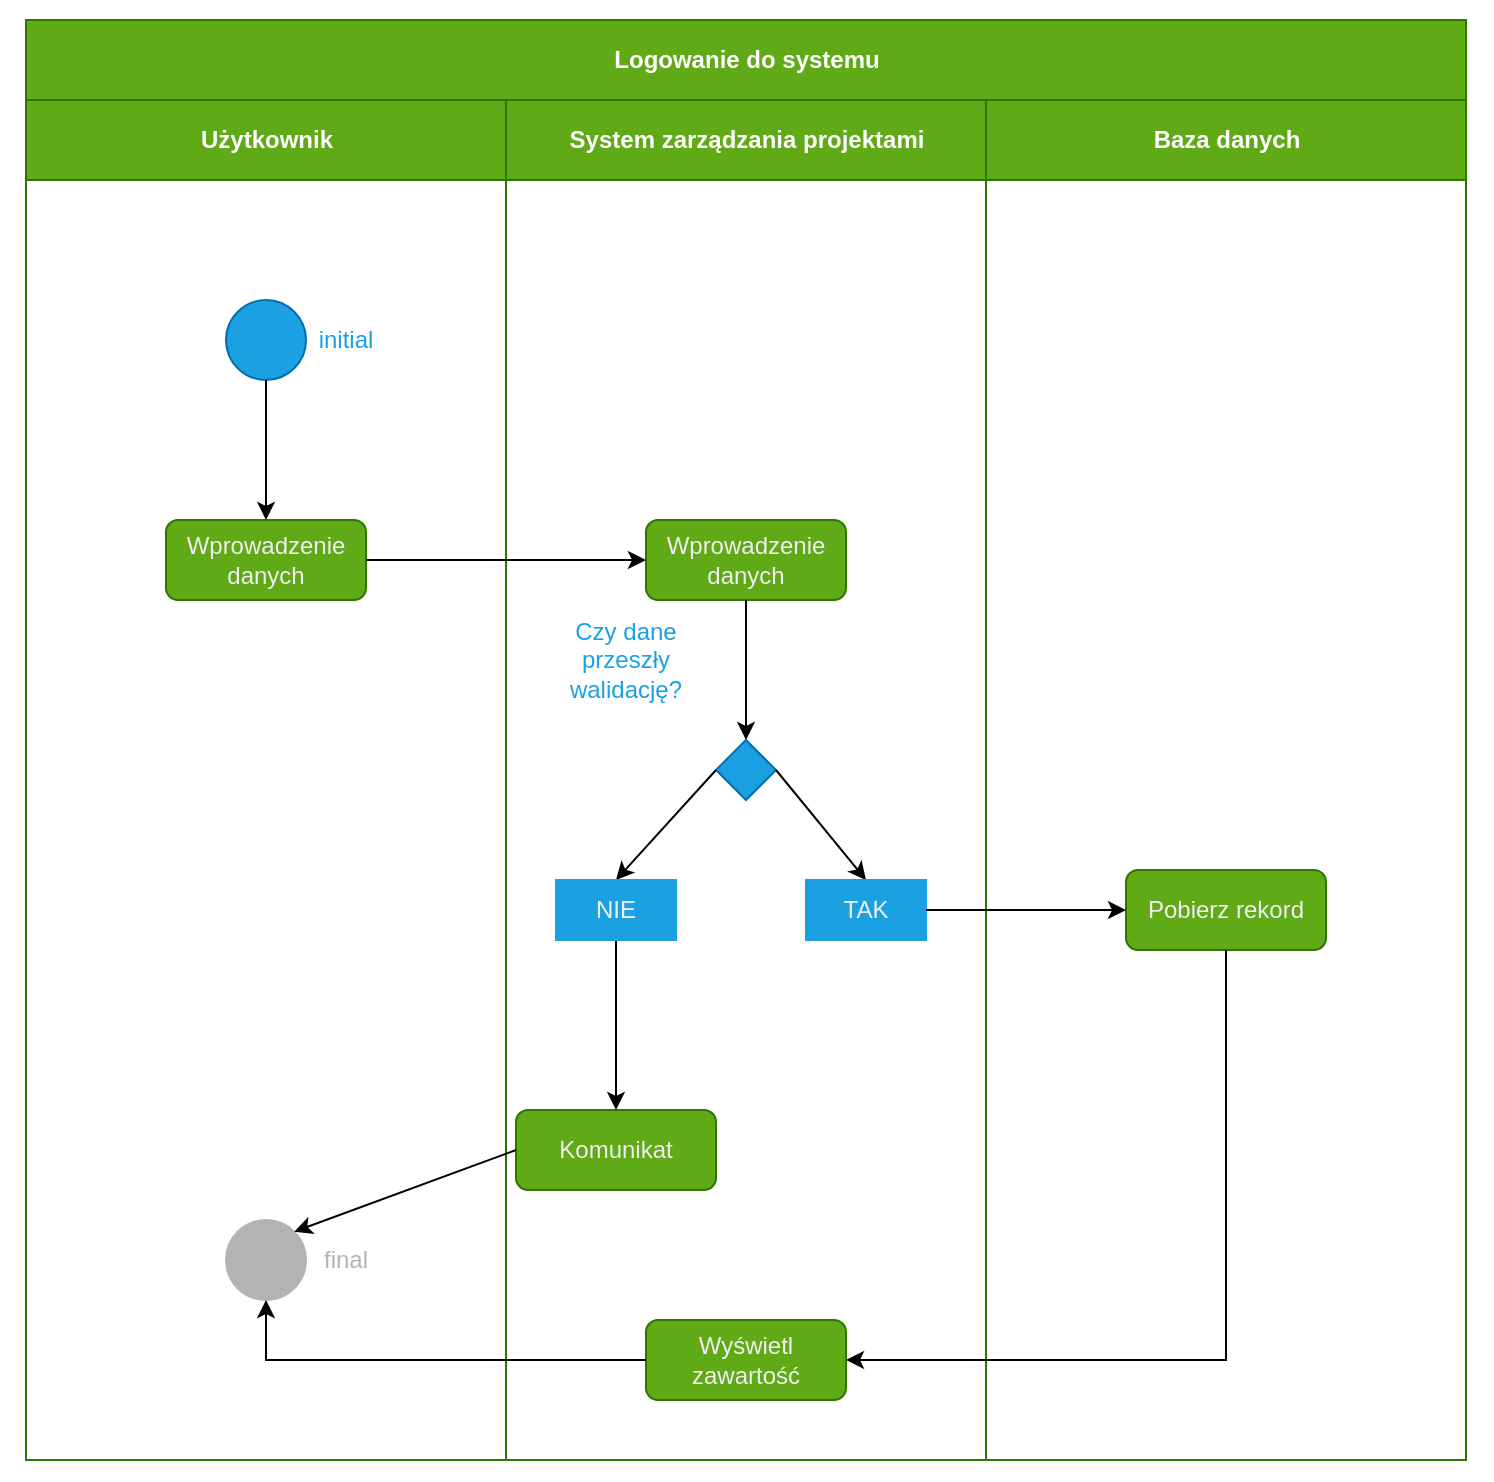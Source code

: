 <mxfile version="14.6.13" type="device"><diagram id="YoRrfQqh2xIY5pgZaEPX" name="Strona-1"><mxGraphModel dx="1024" dy="592" grid="1" gridSize="10" guides="1" tooltips="1" connect="1" arrows="1" fold="1" page="1" pageScale="1" pageWidth="827" pageHeight="1169" math="0" shadow="0"><root><mxCell id="0"/><mxCell id="1" parent="0"/><mxCell id="YiZY6ZkYY7U6ylMsCR52-1" value="Logowanie do systemu" style="swimlane;html=1;childLayout=stackLayout;resizeParent=1;resizeParentMax=0;startSize=40;fillColor=#60a917;strokeColor=#2D7600;fontColor=#ffffff;" parent="1" vertex="1"><mxGeometry x="40" y="40" width="720" height="720" as="geometry"/></mxCell><mxCell id="YiZY6ZkYY7U6ylMsCR52-2" value="Użytkownik" style="swimlane;html=1;startSize=40;fillColor=#60a917;strokeColor=#2D7600;fontColor=#ffffff;" parent="YiZY6ZkYY7U6ylMsCR52-1" vertex="1"><mxGeometry y="40" width="240" height="680" as="geometry"/></mxCell><mxCell id="YiZY6ZkYY7U6ylMsCR52-16" value="" style="group" parent="YiZY6ZkYY7U6ylMsCR52-2" vertex="1" connectable="0"><mxGeometry x="100" y="100" width="80" height="40" as="geometry"/></mxCell><mxCell id="YiZY6ZkYY7U6ylMsCR52-12" value="" style="ellipse;whiteSpace=wrap;html=1;aspect=fixed;fillColor=#1ba1e2;strokeColor=#006EAF;fontColor=#ffffff;" parent="YiZY6ZkYY7U6ylMsCR52-16" vertex="1"><mxGeometry width="40" height="40" as="geometry"/></mxCell><mxCell id="YiZY6ZkYY7U6ylMsCR52-13" value="initial" style="text;html=1;align=center;verticalAlign=middle;whiteSpace=wrap;rounded=0;fontColor=#1BA1E2;" parent="YiZY6ZkYY7U6ylMsCR52-16" vertex="1"><mxGeometry x="40" y="10" width="40" height="20" as="geometry"/></mxCell><mxCell id="YiZY6ZkYY7U6ylMsCR52-18" value="" style="group" parent="YiZY6ZkYY7U6ylMsCR52-2" vertex="1" connectable="0"><mxGeometry x="70" y="210" width="100" height="40" as="geometry"/></mxCell><mxCell id="YiZY6ZkYY7U6ylMsCR52-14" value="" style="rounded=1;whiteSpace=wrap;html=1;fontColor=#ffffff;strokeColor=#2D7600;fillColor=#60a917;" parent="YiZY6ZkYY7U6ylMsCR52-18" vertex="1"><mxGeometry width="100" height="40" as="geometry"/></mxCell><mxCell id="YiZY6ZkYY7U6ylMsCR52-17" value="Wprowadzenie danych" style="text;html=1;strokeColor=none;fillColor=none;align=center;verticalAlign=middle;whiteSpace=wrap;rounded=0;fontColor=#F0F0F0;" parent="YiZY6ZkYY7U6ylMsCR52-18" vertex="1"><mxGeometry width="100" height="40" as="geometry"/></mxCell><mxCell id="YiZY6ZkYY7U6ylMsCR52-19" value="" style="endArrow=classic;html=1;fontColor=#F0F0F0;exitX=0.5;exitY=1;exitDx=0;exitDy=0;entryX=0.5;entryY=0;entryDx=0;entryDy=0;" parent="YiZY6ZkYY7U6ylMsCR52-2" source="YiZY6ZkYY7U6ylMsCR52-12" target="YiZY6ZkYY7U6ylMsCR52-17" edge="1"><mxGeometry width="50" height="50" relative="1" as="geometry"><mxPoint x="170" y="100" as="sourcePoint"/><mxPoint x="220" y="50" as="targetPoint"/></mxGeometry></mxCell><mxCell id="YiZY6ZkYY7U6ylMsCR52-50" value="" style="group" parent="YiZY6ZkYY7U6ylMsCR52-2" vertex="1" connectable="0"><mxGeometry x="100" y="560" width="80" height="40" as="geometry"/></mxCell><mxCell id="YiZY6ZkYY7U6ylMsCR52-51" value="" style="ellipse;whiteSpace=wrap;html=1;aspect=fixed;fontColor=#ffffff;fillColor=#B3B3B3;strokeColor=#B3B3B3;" parent="YiZY6ZkYY7U6ylMsCR52-50" vertex="1"><mxGeometry width="40" height="40" as="geometry"/></mxCell><mxCell id="YiZY6ZkYY7U6ylMsCR52-52" value="final" style="text;html=1;align=center;verticalAlign=middle;whiteSpace=wrap;rounded=0;fontColor=#B3B3B3;" parent="YiZY6ZkYY7U6ylMsCR52-50" vertex="1"><mxGeometry x="40" y="10" width="40" height="20" as="geometry"/></mxCell><mxCell id="YiZY6ZkYY7U6ylMsCR52-3" value="System zarządzania projektami" style="swimlane;html=1;startSize=40;fillColor=#60a917;strokeColor=#2D7600;fontColor=#ffffff;" parent="YiZY6ZkYY7U6ylMsCR52-1" vertex="1"><mxGeometry x="240" y="40" width="240" height="680" as="geometry"/></mxCell><mxCell id="YiZY6ZkYY7U6ylMsCR52-20" value="" style="group" parent="YiZY6ZkYY7U6ylMsCR52-3" vertex="1" connectable="0"><mxGeometry x="70" y="210" width="100" height="40" as="geometry"/></mxCell><mxCell id="YiZY6ZkYY7U6ylMsCR52-21" value="" style="rounded=1;whiteSpace=wrap;html=1;fontColor=#ffffff;strokeColor=#2D7600;fillColor=#60a917;" parent="YiZY6ZkYY7U6ylMsCR52-20" vertex="1"><mxGeometry width="100" height="40" as="geometry"/></mxCell><mxCell id="YiZY6ZkYY7U6ylMsCR52-22" value="Wprowadzenie danych" style="text;html=1;strokeColor=none;fillColor=none;align=center;verticalAlign=middle;whiteSpace=wrap;rounded=0;fontColor=#F0F0F0;" parent="YiZY6ZkYY7U6ylMsCR52-20" vertex="1"><mxGeometry width="100" height="40" as="geometry"/></mxCell><mxCell id="YiZY6ZkYY7U6ylMsCR52-24" value="" style="rhombus;whiteSpace=wrap;html=1;fontColor=#ffffff;strokeColor=#006EAF;fillColor=#1ba1e2;" parent="YiZY6ZkYY7U6ylMsCR52-3" vertex="1"><mxGeometry x="105" y="320" width="30" height="30" as="geometry"/></mxCell><mxCell id="YiZY6ZkYY7U6ylMsCR52-25" style="edgeStyle=orthogonalEdgeStyle;rounded=0;orthogonalLoop=1;jettySize=auto;html=1;exitX=0.5;exitY=1;exitDx=0;exitDy=0;entryX=0.5;entryY=0;entryDx=0;entryDy=0;fontColor=#F0F0F0;" parent="YiZY6ZkYY7U6ylMsCR52-3" source="YiZY6ZkYY7U6ylMsCR52-22" target="YiZY6ZkYY7U6ylMsCR52-24" edge="1"><mxGeometry relative="1" as="geometry"/></mxCell><mxCell id="YiZY6ZkYY7U6ylMsCR52-30" value="Czy dane przeszły walidację?" style="text;html=1;strokeColor=none;fillColor=none;align=center;verticalAlign=middle;whiteSpace=wrap;rounded=0;fontColor=#1BA1E2;" parent="YiZY6ZkYY7U6ylMsCR52-3" vertex="1"><mxGeometry x="20" y="250" width="80" height="60" as="geometry"/></mxCell><mxCell id="YiZY6ZkYY7U6ylMsCR52-42" value="" style="endArrow=classic;html=1;fontColor=#F0F0F0;exitX=0;exitY=0.5;exitDx=0;exitDy=0;entryX=0.5;entryY=0;entryDx=0;entryDy=0;" parent="YiZY6ZkYY7U6ylMsCR52-3" source="YiZY6ZkYY7U6ylMsCR52-24" target="YiZY6ZkYY7U6ylMsCR52-39" edge="1"><mxGeometry width="50" height="50" relative="1" as="geometry"><mxPoint y="210" as="sourcePoint"/><mxPoint x="50" y="160" as="targetPoint"/></mxGeometry></mxCell><mxCell id="YiZY6ZkYY7U6ylMsCR52-43" value="" style="endArrow=classic;html=1;fontColor=#F0F0F0;exitX=1;exitY=0.5;exitDx=0;exitDy=0;entryX=0.5;entryY=0;entryDx=0;entryDy=0;" parent="YiZY6ZkYY7U6ylMsCR52-3" source="YiZY6ZkYY7U6ylMsCR52-24" target="YiZY6ZkYY7U6ylMsCR52-32" edge="1"><mxGeometry width="50" height="50" relative="1" as="geometry"><mxPoint y="210" as="sourcePoint"/><mxPoint x="50" y="160" as="targetPoint"/></mxGeometry></mxCell><mxCell id="YiZY6ZkYY7U6ylMsCR52-44" value="" style="group" parent="YiZY6ZkYY7U6ylMsCR52-3" vertex="1" connectable="0"><mxGeometry x="5" y="505" width="100" height="40" as="geometry"/></mxCell><mxCell id="YiZY6ZkYY7U6ylMsCR52-45" value="" style="rounded=1;whiteSpace=wrap;html=1;fontColor=#ffffff;strokeColor=#2D7600;fillColor=#60a917;" parent="YiZY6ZkYY7U6ylMsCR52-44" vertex="1"><mxGeometry width="100" height="40" as="geometry"/></mxCell><mxCell id="YiZY6ZkYY7U6ylMsCR52-46" value="Komunikat" style="text;html=1;strokeColor=none;fillColor=none;align=center;verticalAlign=middle;whiteSpace=wrap;rounded=0;fontColor=#F0F0F0;" parent="YiZY6ZkYY7U6ylMsCR52-44" vertex="1"><mxGeometry width="100" height="40" as="geometry"/></mxCell><mxCell id="YiZY6ZkYY7U6ylMsCR52-47" style="edgeStyle=orthogonalEdgeStyle;rounded=0;orthogonalLoop=1;jettySize=auto;html=1;exitX=0.5;exitY=1;exitDx=0;exitDy=0;entryX=0.5;entryY=0;entryDx=0;entryDy=0;fontColor=#F0F0F0;" parent="YiZY6ZkYY7U6ylMsCR52-3" source="YiZY6ZkYY7U6ylMsCR52-39" target="YiZY6ZkYY7U6ylMsCR52-46" edge="1"><mxGeometry relative="1" as="geometry"/></mxCell><mxCell id="YiZY6ZkYY7U6ylMsCR52-59" value="" style="group" parent="YiZY6ZkYY7U6ylMsCR52-3" vertex="1" connectable="0"><mxGeometry x="70" y="610" width="100" height="40" as="geometry"/></mxCell><mxCell id="YiZY6ZkYY7U6ylMsCR52-60" value="" style="rounded=1;whiteSpace=wrap;html=1;fontColor=#ffffff;strokeColor=#2D7600;fillColor=#60a917;" parent="YiZY6ZkYY7U6ylMsCR52-59" vertex="1"><mxGeometry width="100" height="40" as="geometry"/></mxCell><mxCell id="YiZY6ZkYY7U6ylMsCR52-61" value="Wyświetl zawartość" style="text;html=1;strokeColor=none;fillColor=none;align=center;verticalAlign=middle;whiteSpace=wrap;rounded=0;fontColor=#F0F0F0;" parent="YiZY6ZkYY7U6ylMsCR52-59" vertex="1"><mxGeometry width="100" height="40" as="geometry"/></mxCell><mxCell id="YiZY6ZkYY7U6ylMsCR52-37" value="" style="group;fillColor=#1ba1e2;fontColor=#ffffff;strokeColor=#1BA1E2;" parent="YiZY6ZkYY7U6ylMsCR52-3" vertex="1" connectable="0"><mxGeometry x="25" y="390" width="60" height="30" as="geometry"/></mxCell><mxCell id="YiZY6ZkYY7U6ylMsCR52-38" value="" style="rounded=0;whiteSpace=wrap;html=1;fontColor=#1BA1E2;strokeColor=#f0f0f0;fillColor=none;" parent="YiZY6ZkYY7U6ylMsCR52-37" vertex="1"><mxGeometry width="60" height="30" as="geometry"/></mxCell><mxCell id="YiZY6ZkYY7U6ylMsCR52-39" value="NIE" style="text;html=1;fillColor=none;align=center;verticalAlign=middle;whiteSpace=wrap;rounded=0;fontColor=#F0F0F0;strokeColor=#1BA1E2;" parent="YiZY6ZkYY7U6ylMsCR52-37" vertex="1"><mxGeometry width="60" height="30" as="geometry"/></mxCell><mxCell id="YiZY6ZkYY7U6ylMsCR52-36" value="" style="group;fillColor=#1ba1e2;strokeColor=#006EAF;fontColor=#ffffff;" parent="YiZY6ZkYY7U6ylMsCR52-3" vertex="1" connectable="0"><mxGeometry x="150" y="390" width="60" height="30" as="geometry"/></mxCell><mxCell id="YiZY6ZkYY7U6ylMsCR52-31" value="" style="rounded=0;whiteSpace=wrap;html=1;fontColor=#1BA1E2;strokeColor=#f0f0f0;fillColor=none;" parent="YiZY6ZkYY7U6ylMsCR52-36" vertex="1"><mxGeometry width="60" height="30" as="geometry"/></mxCell><mxCell id="YiZY6ZkYY7U6ylMsCR52-32" value="TAK" style="text;html=1;fillColor=none;align=center;verticalAlign=middle;whiteSpace=wrap;rounded=0;fontColor=#F0F0F0;strokeColor=#1BA1E2;" parent="YiZY6ZkYY7U6ylMsCR52-36" vertex="1"><mxGeometry width="60" height="30" as="geometry"/></mxCell><mxCell id="YiZY6ZkYY7U6ylMsCR52-4" value="Baza danych" style="swimlane;html=1;startSize=40;fillColor=#60a917;strokeColor=#2D7600;fontColor=#ffffff;" parent="YiZY6ZkYY7U6ylMsCR52-1" vertex="1"><mxGeometry x="480" y="40" width="240" height="680" as="geometry"><mxRectangle x="240" y="20" width="30" height="460" as="alternateBounds"/></mxGeometry></mxCell><mxCell id="YiZY6ZkYY7U6ylMsCR52-54" value="" style="group" parent="YiZY6ZkYY7U6ylMsCR52-4" vertex="1" connectable="0"><mxGeometry x="70" y="385" width="100" height="40" as="geometry"/></mxCell><mxCell id="YiZY6ZkYY7U6ylMsCR52-55" value="" style="rounded=1;whiteSpace=wrap;html=1;fontColor=#ffffff;strokeColor=#2D7600;fillColor=#60a917;" parent="YiZY6ZkYY7U6ylMsCR52-54" vertex="1"><mxGeometry width="100" height="40" as="geometry"/></mxCell><mxCell id="YiZY6ZkYY7U6ylMsCR52-56" value="Pobierz rekord" style="text;html=1;strokeColor=none;fillColor=none;align=center;verticalAlign=middle;whiteSpace=wrap;rounded=0;fontColor=#F0F0F0;" parent="YiZY6ZkYY7U6ylMsCR52-54" vertex="1"><mxGeometry width="100" height="40" as="geometry"/></mxCell><mxCell id="YiZY6ZkYY7U6ylMsCR52-23" style="edgeStyle=orthogonalEdgeStyle;rounded=0;orthogonalLoop=1;jettySize=auto;html=1;exitX=1;exitY=0.5;exitDx=0;exitDy=0;entryX=0;entryY=0.5;entryDx=0;entryDy=0;fontColor=#F0F0F0;" parent="YiZY6ZkYY7U6ylMsCR52-1" source="YiZY6ZkYY7U6ylMsCR52-17" target="YiZY6ZkYY7U6ylMsCR52-22" edge="1"><mxGeometry relative="1" as="geometry"/></mxCell><mxCell id="YiZY6ZkYY7U6ylMsCR52-53" value="" style="endArrow=classic;html=1;fontColor=#B3B3B3;exitX=0;exitY=0.5;exitDx=0;exitDy=0;entryX=1;entryY=0;entryDx=0;entryDy=0;" parent="YiZY6ZkYY7U6ylMsCR52-1" source="YiZY6ZkYY7U6ylMsCR52-46" target="YiZY6ZkYY7U6ylMsCR52-51" edge="1"><mxGeometry width="50" height="50" relative="1" as="geometry"><mxPoint x="440" y="590" as="sourcePoint"/><mxPoint x="490" y="540" as="targetPoint"/></mxGeometry></mxCell><mxCell id="YiZY6ZkYY7U6ylMsCR52-58" style="edgeStyle=orthogonalEdgeStyle;rounded=0;orthogonalLoop=1;jettySize=auto;html=1;exitX=1;exitY=0.5;exitDx=0;exitDy=0;entryX=0;entryY=0.5;entryDx=0;entryDy=0;fontColor=#B3B3B3;" parent="YiZY6ZkYY7U6ylMsCR52-1" source="YiZY6ZkYY7U6ylMsCR52-32" target="YiZY6ZkYY7U6ylMsCR52-56" edge="1"><mxGeometry relative="1" as="geometry"/></mxCell><mxCell id="YiZY6ZkYY7U6ylMsCR52-62" style="edgeStyle=orthogonalEdgeStyle;rounded=0;orthogonalLoop=1;jettySize=auto;html=1;exitX=0.5;exitY=1;exitDx=0;exitDy=0;entryX=1;entryY=0.5;entryDx=0;entryDy=0;fontColor=#B3B3B3;" parent="YiZY6ZkYY7U6ylMsCR52-1" source="YiZY6ZkYY7U6ylMsCR52-56" target="YiZY6ZkYY7U6ylMsCR52-61" edge="1"><mxGeometry relative="1" as="geometry"/></mxCell><mxCell id="YiZY6ZkYY7U6ylMsCR52-63" style="edgeStyle=orthogonalEdgeStyle;rounded=0;orthogonalLoop=1;jettySize=auto;html=1;exitX=0;exitY=0.5;exitDx=0;exitDy=0;entryX=0.5;entryY=1;entryDx=0;entryDy=0;fontColor=#B3B3B3;" parent="YiZY6ZkYY7U6ylMsCR52-1" source="YiZY6ZkYY7U6ylMsCR52-61" target="YiZY6ZkYY7U6ylMsCR52-51" edge="1"><mxGeometry relative="1" as="geometry"/></mxCell><mxCell id="YiZY6ZkYY7U6ylMsCR52-64" value="" style="rounded=0;whiteSpace=wrap;html=1;fontColor=#B3B3B3;fillColor=none;strokeColor=none;" parent="1" vertex="1"><mxGeometry x="27" y="30" width="746" height="740" as="geometry"/></mxCell></root></mxGraphModel></diagram></mxfile>
